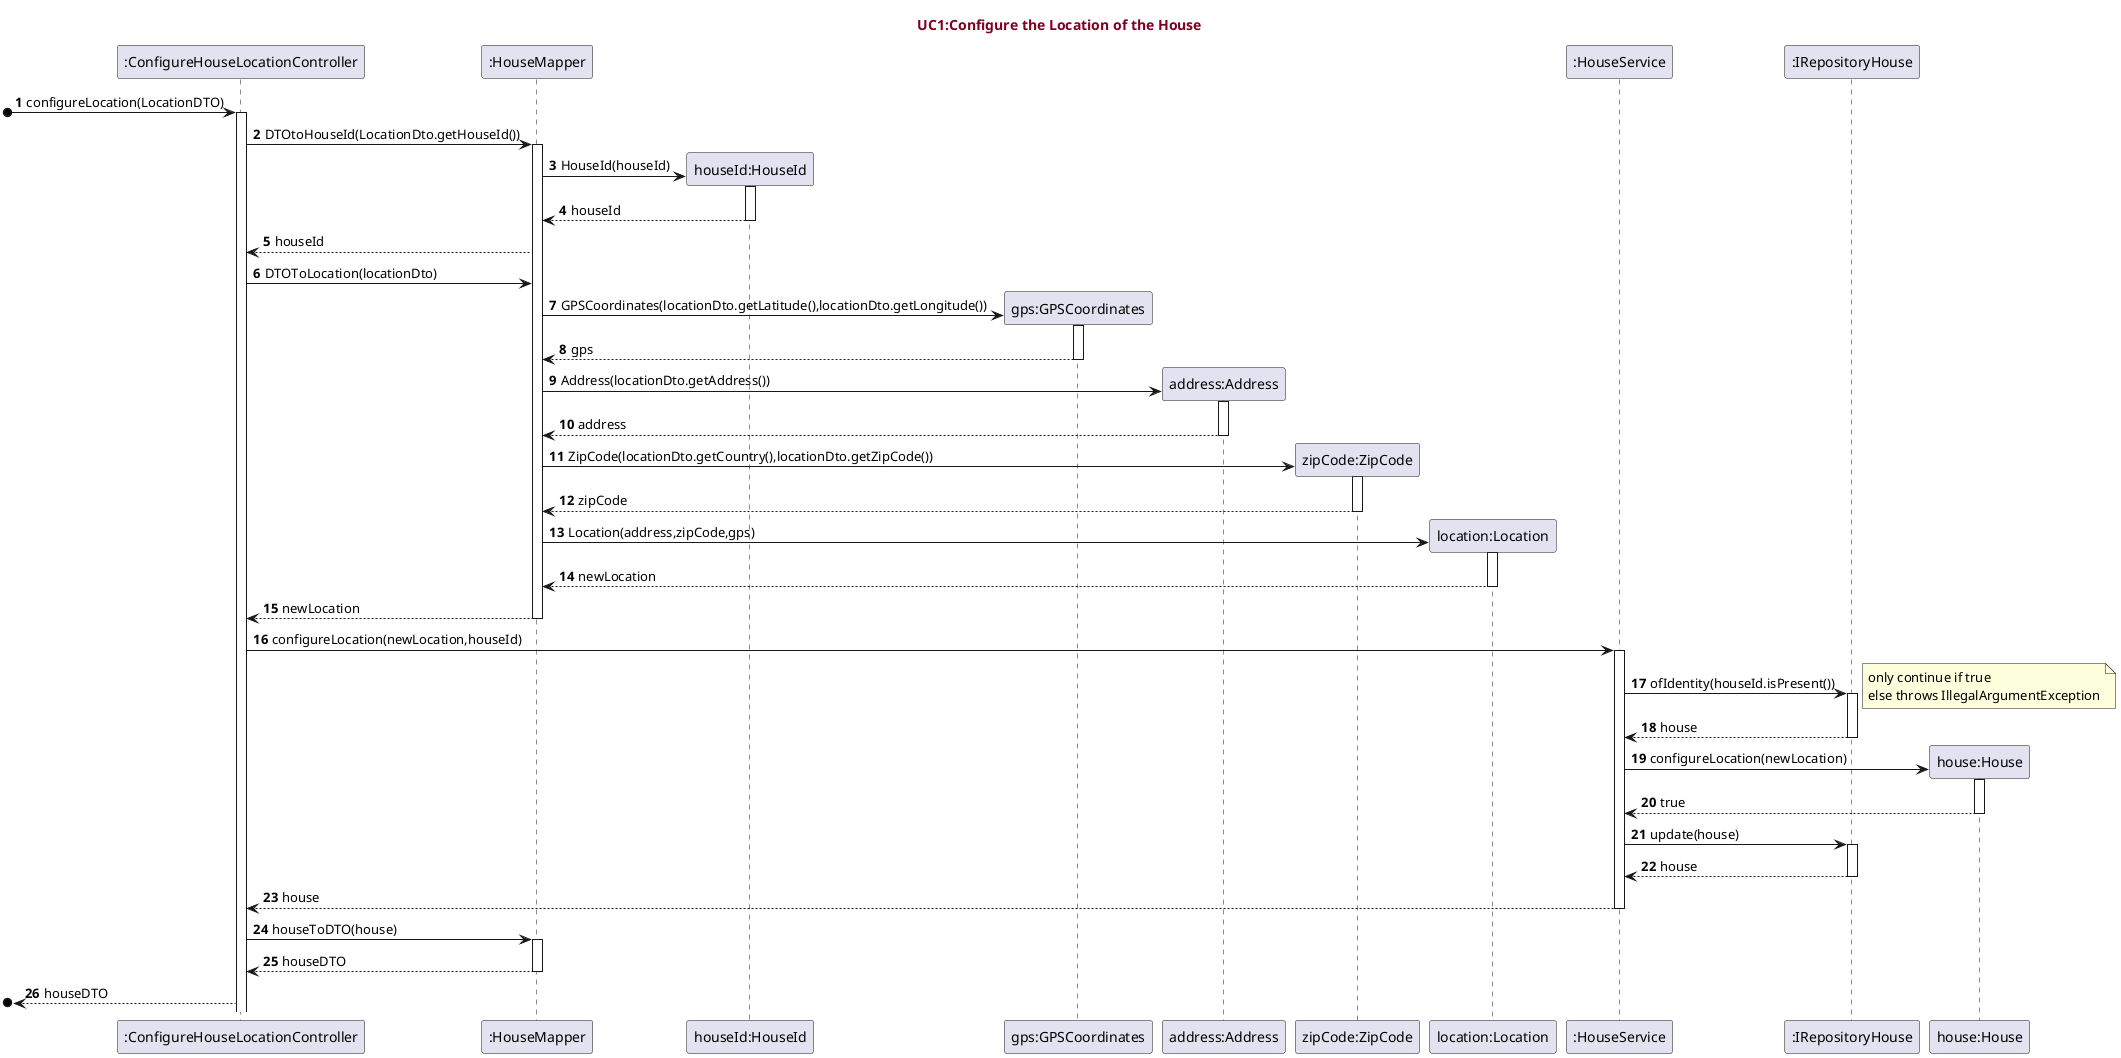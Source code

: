@startuml
'https://plantuml.com/sequence-diagram

title <font color=#800020>UC1:Configure the Location of the House</font>

autonumber

participant ":ConfigureHouseLocationController"
participant ":HouseMapper"
participant "houseId:HouseId"
participant "gps:GPSCoordinates"
participant "address:Address"
participant "zipCode:ZipCode"
participant "location:Location"
participant ":HouseService"
participant ":IRepositoryHouse"
participant "house:House"


[o->":ConfigureHouseLocationController": configureLocation(LocationDTO)
activate ":ConfigureHouseLocationController"

":ConfigureHouseLocationController" -> ":HouseMapper" : DTOtoHouseId(LocationDto.getHouseId())
activate ":HouseMapper"

":HouseMapper" -> "houseId:HouseId"** : HouseId(houseId)
activate "houseId:HouseId"

"houseId:HouseId" --> ":HouseMapper" : houseId
deactivate "houseId:HouseId"

":HouseMapper" --> ":ConfigureHouseLocationController" : houseId

":ConfigureHouseLocationController" -> ":HouseMapper" : DTOToLocation(locationDto)

":HouseMapper" -> "gps:GPSCoordinates"** : GPSCoordinates(locationDto.getLatitude(),locationDto.getLongitude())
activate "gps:GPSCoordinates"

"gps:GPSCoordinates" --> ":HouseMapper" : gps
deactivate "gps:GPSCoordinates"

":HouseMapper" -> "address:Address"** : Address(locationDto.getAddress())
activate "address:Address"

"address:Address" --> ":HouseMapper" : address
deactivate "address:Address"

":HouseMapper" -> "zipCode:ZipCode"** : ZipCode(locationDto.getCountry(),locationDto.getZipCode())
activate "zipCode:ZipCode"

"zipCode:ZipCode" --> ":HouseMapper" : zipCode
deactivate "zipCode:ZipCode"

":HouseMapper" -> "location:Location"** : Location(address,zipCode,gps)
activate "location:Location"

"location:Location" --> ":HouseMapper" : newLocation
deactivate "location:Location"

":HouseMapper" --> ":ConfigureHouseLocationController" : newLocation
deactivate ":HouseMapper"

":ConfigureHouseLocationController" -> ":HouseService" : configureLocation(newLocation,houseId)
activate ":HouseService"

":HouseService" -> ":IRepositoryHouse" : ofIdentity(houseId.isPresent())
activate ":IRepositoryHouse"

note right
only continue if true
else throws IllegalArgumentException
end note

":IRepositoryHouse" --> ":HouseService" : house
deactivate ":IRepositoryHouse"

":HouseService" -> "house:House"** : configureLocation(newLocation)
activate "house:House"

"house:House" --> ":HouseService" : true
deactivate "house:House"

":HouseService" -> ":IRepositoryHouse" : update(house)
activate ":IRepositoryHouse"

":IRepositoryHouse" --> ":HouseService" : house
deactivate ":IRepositoryHouse"

":HouseService" --> ":ConfigureHouseLocationController" : house
deactivate ":HouseService"

":ConfigureHouseLocationController" -> ":HouseMapper" : houseToDTO(house)
activate ":HouseMapper"

":HouseMapper" --> ":ConfigureHouseLocationController" : houseDTO
deactivate ":HouseMapper"

[o<-- ":ConfigureHouseLocationController" : houseDTO


@enduml